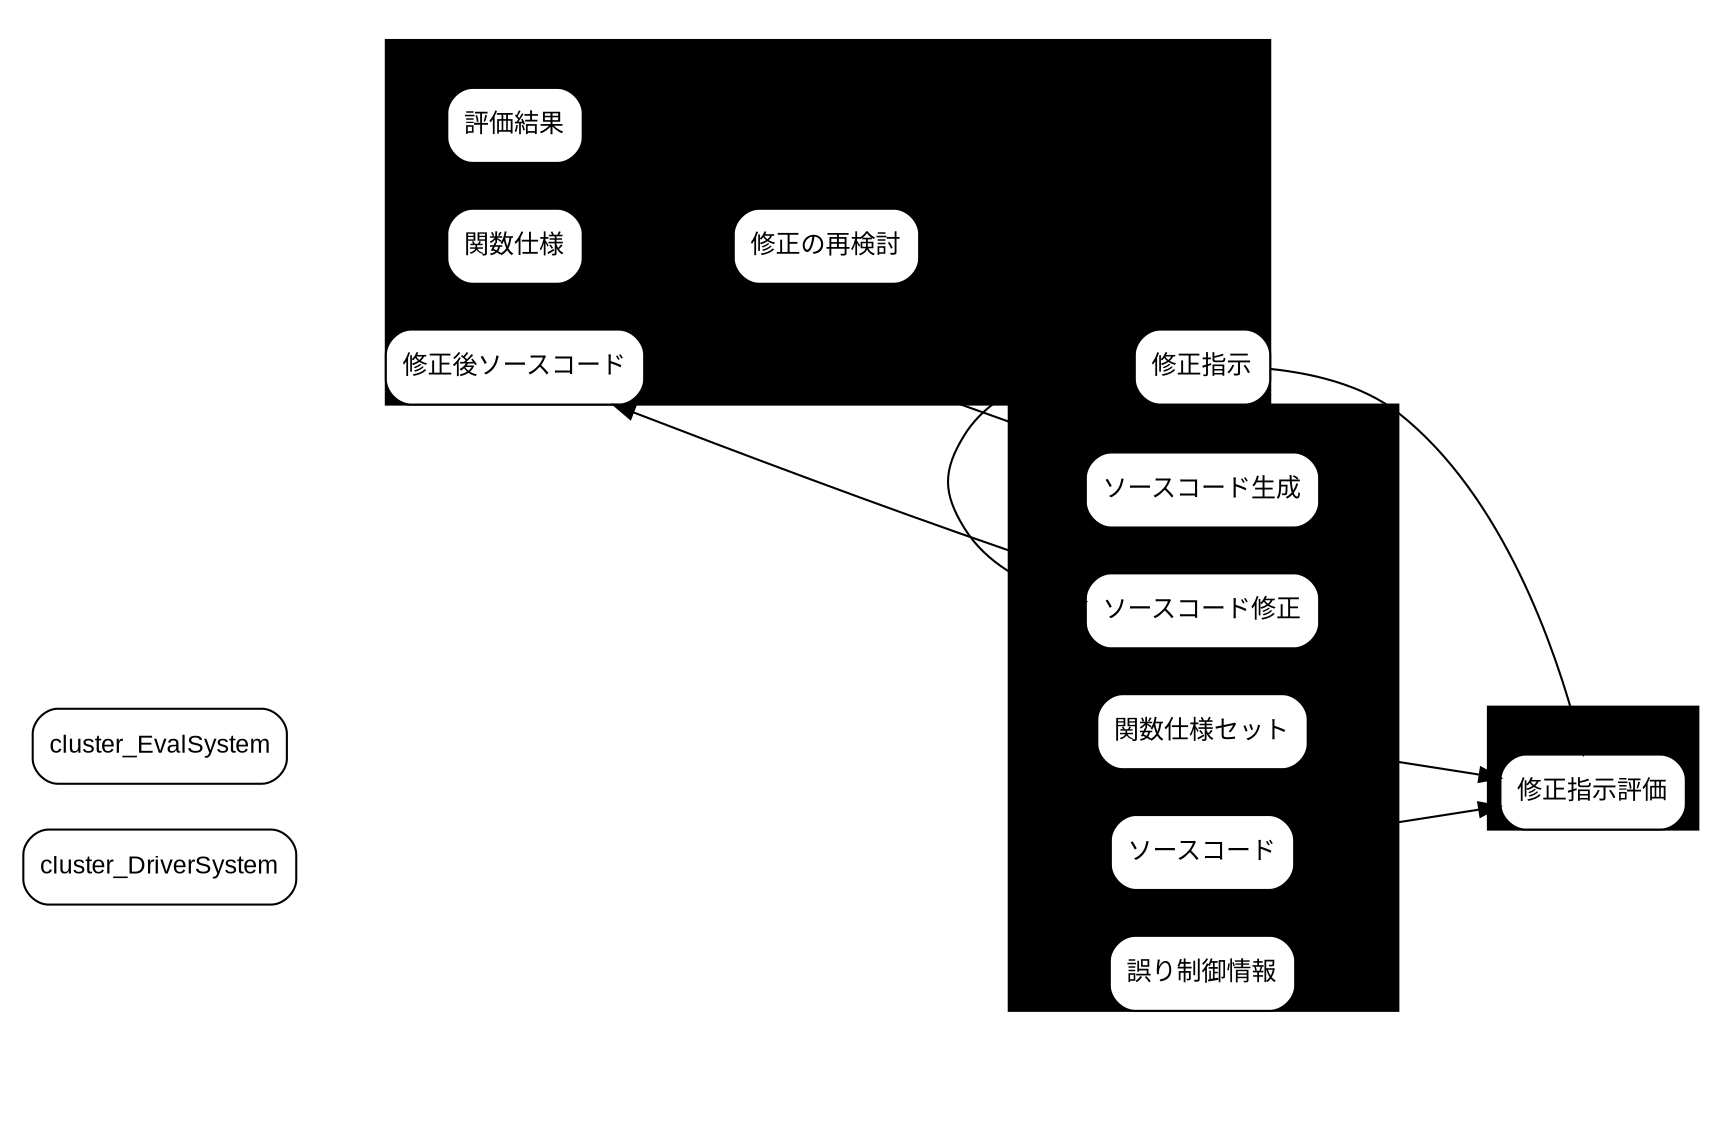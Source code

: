 digraph G {
    bgcolor=white
    rankdir=LR
    nodesep=0.3
    ranksep=0.6
    margin=0.1

    node [shape=box, style="rounded,filled", fillcolor=white, fontcolor=black, fontname="Arial", fontsize=12]
    edge [color=black, arrowhead=normal, fontname="Arial", fontsize=10]

    // ==============================
    // 学習者（絶対上）
    // ==============================
    subgraph cluster_User {
        label="学習者（ナビゲータ役）"
        style=filled
        fillcolor="#cfc"
        color="#333"

        Spec [label="関数仕様"]
        U [label="修正指示"]
        R [label="評価結果"]
        ReCheck [label="修正の再検討"]
        E [label="修正後ソースコード"]
    }

    // ==============================
    // 左下：生成・修正システム
    // ==============================
    subgraph cluster_DriverSystem {
        label="コード生成・修正システム"
        style=filled
        fillcolor="#ddd"
        color="#333"

        EDB [label="誤り制御情報"]
        P1 [label="ソースコード生成"]
        FSpec [label="関数仕様セット"]
        Code [label="ソースコード"]
        P3 [label="ソースコード修正"]
    }

    // ==============================
    // 右下：評価システム
    // ==============================
    subgraph cluster_EvalSystem {
        label="評価システム"
        style=filled
        fillcolor="#ddd"
        color="#333"

        P2 [label="修正指示評価"]
    }

    // ==============================
    // invisible ノードで上下固定
    // ==============================
    invisible_top [style=invis, width=0, height=0]
    invisible_top -> Spec [style=invis]
    invisible_top -> EDB [style=invis]
    invisible_top -> P2 [style=invis]

    // 下側システムを同じ高さに固定
    { rank=same; cluster_DriverSystem; cluster_EvalSystem; }

    // ==============================
    // データフローはそのまま（矢印整形は無視）
    // ==============================
    Spec -> P1
    U -> P3
    U -> P2
    FSpec -> P2
    Code -> P2
    P3 -> E
    R -> ReCheck -> U
}
